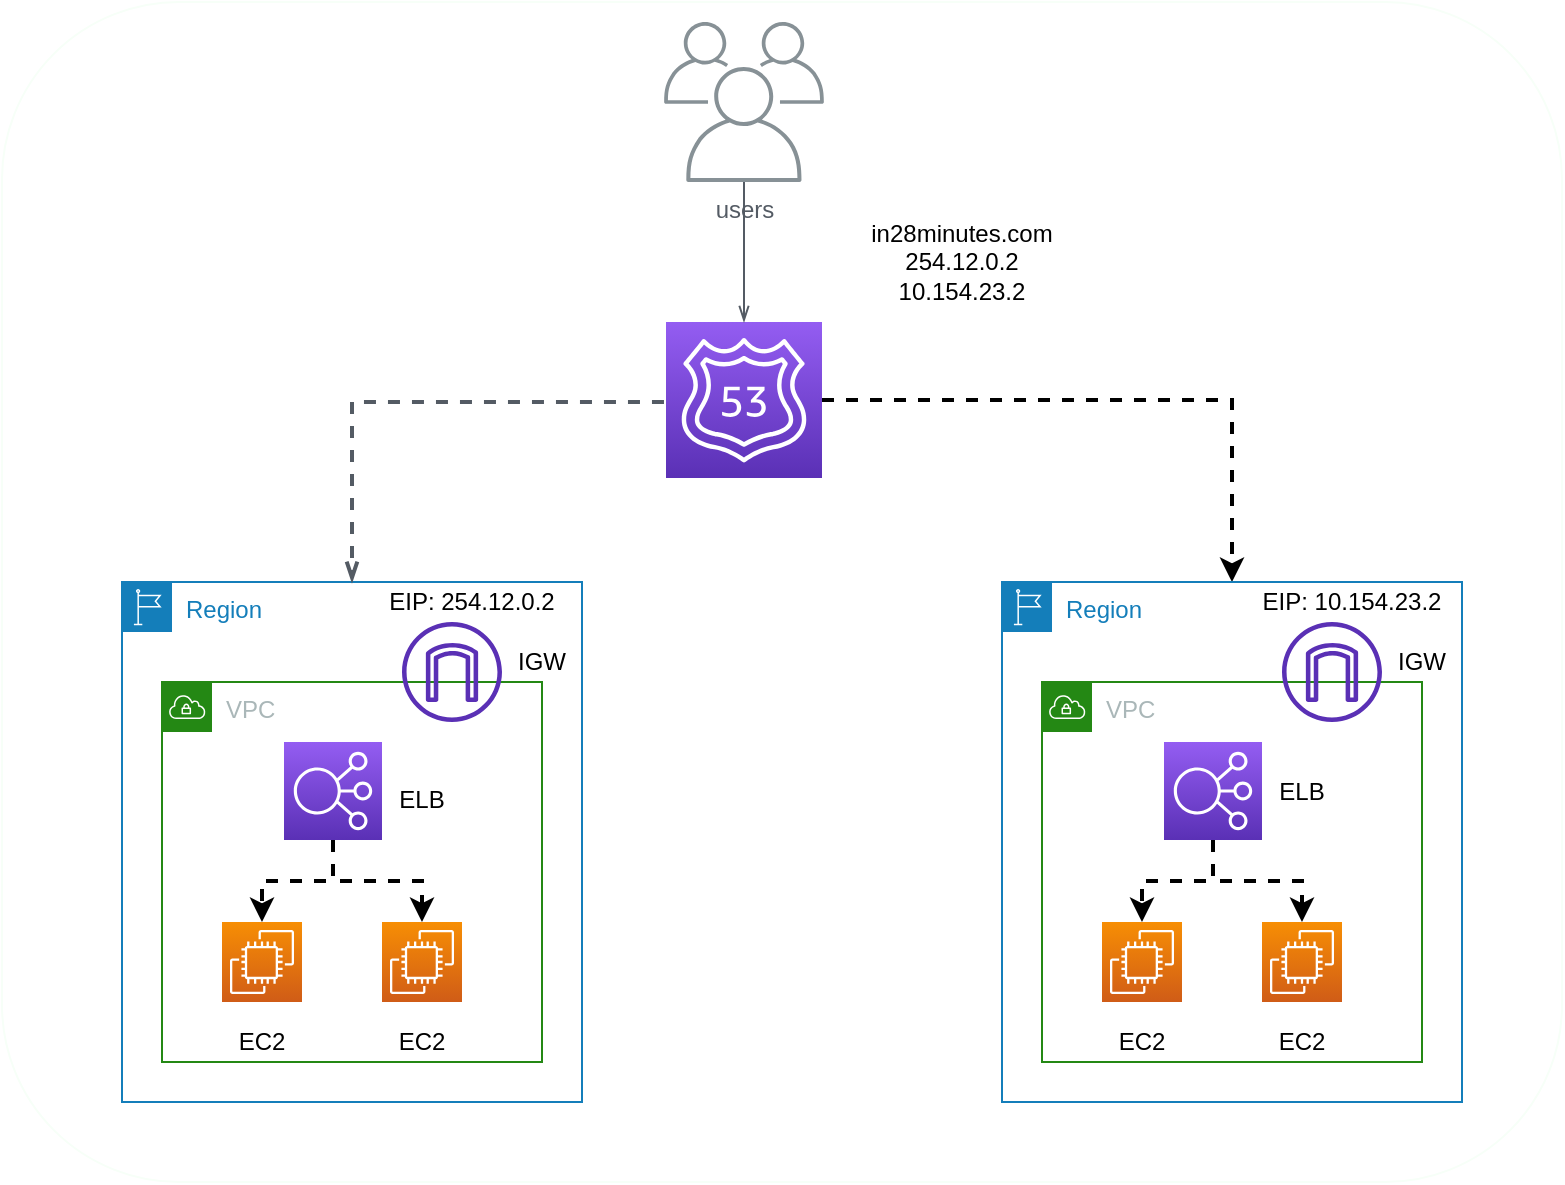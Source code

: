<mxfile version="12.9.9" type="device"><diagram id="NvpqJBKRmjGPZKzPypbm" name="Page-1"><mxGraphModel dx="1106" dy="778" grid="1" gridSize="10" guides="1" tooltips="1" connect="1" arrows="1" fold="1" page="1" pageScale="1" pageWidth="1654" pageHeight="1169" math="0" shadow="0"><root><mxCell id="0"/><mxCell id="1" parent="0"/><mxCell id="jAO52_8dlUzd9696KGh9-1" value="" style="rounded=1;whiteSpace=wrap;html=1;strokeColor=#F7FFF8;" parent="1" vertex="1"><mxGeometry x="270" y="10" width="780" height="590" as="geometry"/></mxCell><mxCell id="MUY71AIxzCRUjd8wj3wI-74" style="edgeStyle=orthogonalEdgeStyle;rounded=0;orthogonalLoop=1;jettySize=auto;html=1;dashed=1;strokeWidth=2;" parent="1" source="MUY71AIxzCRUjd8wj3wI-47" target="MUY71AIxzCRUjd8wj3wI-66" edge="1"><mxGeometry relative="1" as="geometry"/></mxCell><mxCell id="MUY71AIxzCRUjd8wj3wI-47" value="" style="outlineConnect=0;fontColor=#232F3E;gradientColor=#945DF2;gradientDirection=north;fillColor=#5A30B5;strokeColor=#ffffff;dashed=0;verticalLabelPosition=bottom;verticalAlign=top;align=center;html=1;fontSize=12;fontStyle=0;aspect=fixed;shape=mxgraph.aws4.resourceIcon;resIcon=mxgraph.aws4.route_53;shadow=0;" parent="1" vertex="1"><mxGeometry x="602" y="170" width="78" height="78" as="geometry"/></mxCell><mxCell id="MUY71AIxzCRUjd8wj3wI-49" value="Region" style="points=[[0,0],[0.25,0],[0.5,0],[0.75,0],[1,0],[1,0.25],[1,0.5],[1,0.75],[1,1],[0.75,1],[0.5,1],[0.25,1],[0,1],[0,0.75],[0,0.5],[0,0.25]];outlineConnect=0;gradientColor=none;html=1;whiteSpace=wrap;fontSize=12;fontStyle=0;shape=mxgraph.aws4.group;grIcon=mxgraph.aws4.group_region;strokeColor=#147EBA;fillColor=none;verticalAlign=top;align=left;spacingLeft=30;fontColor=#147EBA;dashed=0;shadow=0;" parent="1" vertex="1"><mxGeometry x="330" y="300" width="230" height="260" as="geometry"/></mxCell><mxCell id="MUY71AIxzCRUjd8wj3wI-51" value="VPC" style="points=[[0,0],[0.25,0],[0.5,0],[0.75,0],[1,0],[1,0.25],[1,0.5],[1,0.75],[1,1],[0.75,1],[0.5,1],[0.25,1],[0,1],[0,0.75],[0,0.5],[0,0.25]];outlineConnect=0;gradientColor=none;html=1;whiteSpace=wrap;fontSize=12;fontStyle=0;shape=mxgraph.aws4.group;grIcon=mxgraph.aws4.group_vpc;strokeColor=#248814;fillColor=none;verticalAlign=top;align=left;spacingLeft=30;fontColor=#AAB7B8;dashed=0;shadow=0;" parent="1" vertex="1"><mxGeometry x="350" y="350" width="190" height="190" as="geometry"/></mxCell><mxCell id="MUY71AIxzCRUjd8wj3wI-53" value="" style="outlineConnect=0;fontColor=#232F3E;gradientColor=none;fillColor=#5A30B5;strokeColor=none;dashed=0;verticalLabelPosition=bottom;verticalAlign=top;align=center;html=1;fontSize=12;fontStyle=0;aspect=fixed;pointerEvents=1;shape=mxgraph.aws4.internet_gateway;shadow=0;" parent="1" vertex="1"><mxGeometry x="470" y="320" width="50" height="50" as="geometry"/></mxCell><mxCell id="MUY71AIxzCRUjd8wj3wI-64" style="edgeStyle=orthogonalEdgeStyle;rounded=0;orthogonalLoop=1;jettySize=auto;html=1;dashed=1;strokeWidth=2;" parent="1" source="MUY71AIxzCRUjd8wj3wI-55" target="MUY71AIxzCRUjd8wj3wI-57" edge="1"><mxGeometry relative="1" as="geometry"/></mxCell><mxCell id="MUY71AIxzCRUjd8wj3wI-65" style="edgeStyle=orthogonalEdgeStyle;rounded=0;orthogonalLoop=1;jettySize=auto;html=1;dashed=1;strokeWidth=2;" parent="1" source="MUY71AIxzCRUjd8wj3wI-55" target="MUY71AIxzCRUjd8wj3wI-58" edge="1"><mxGeometry relative="1" as="geometry"/></mxCell><mxCell id="MUY71AIxzCRUjd8wj3wI-55" value="" style="outlineConnect=0;fontColor=#232F3E;gradientColor=#945DF2;gradientDirection=north;fillColor=#5A30B5;strokeColor=#ffffff;dashed=0;verticalLabelPosition=bottom;verticalAlign=top;align=center;html=1;fontSize=12;fontStyle=0;aspect=fixed;shape=mxgraph.aws4.resourceIcon;resIcon=mxgraph.aws4.elastic_load_balancing;shadow=0;direction=south;rotation=-90;" parent="1" vertex="1"><mxGeometry x="411" y="380" width="49" height="49" as="geometry"/></mxCell><mxCell id="MUY71AIxzCRUjd8wj3wI-57" value="" style="outlineConnect=0;fontColor=#232F3E;gradientColor=#F78E04;gradientDirection=north;fillColor=#D05C17;strokeColor=#ffffff;dashed=0;verticalLabelPosition=bottom;verticalAlign=top;align=center;html=1;fontSize=12;fontStyle=0;aspect=fixed;shape=mxgraph.aws4.resourceIcon;resIcon=mxgraph.aws4.ec2;shadow=0;" parent="1" vertex="1"><mxGeometry x="380" y="470" width="40" height="40" as="geometry"/></mxCell><mxCell id="MUY71AIxzCRUjd8wj3wI-58" value="" style="outlineConnect=0;fontColor=#232F3E;gradientColor=#F78E04;gradientDirection=north;fillColor=#D05C17;strokeColor=#ffffff;dashed=0;verticalLabelPosition=bottom;verticalAlign=top;align=center;html=1;fontSize=12;fontStyle=0;aspect=fixed;shape=mxgraph.aws4.resourceIcon;resIcon=mxgraph.aws4.ec2;shadow=0;" parent="1" vertex="1"><mxGeometry x="460" y="470" width="40" height="40" as="geometry"/></mxCell><mxCell id="MUY71AIxzCRUjd8wj3wI-61" value="users" style="outlineConnect=0;gradientColor=none;fontColor=#545B64;strokeColor=none;fillColor=#879196;dashed=0;verticalLabelPosition=bottom;verticalAlign=top;align=center;html=1;fontSize=12;fontStyle=0;aspect=fixed;shape=mxgraph.aws4.illustration_users;pointerEvents=1;shadow=0;" parent="1" vertex="1"><mxGeometry x="601" y="20" width="80" height="80" as="geometry"/></mxCell><mxCell id="MUY71AIxzCRUjd8wj3wI-62" value="" style="edgeStyle=orthogonalEdgeStyle;html=1;endArrow=openThin;elbow=vertical;startArrow=none;endFill=0;strokeColor=#545B64;rounded=0;exitX=-0.013;exitY=0.513;exitDx=0;exitDy=0;exitPerimeter=0;dashed=1;strokeWidth=2;" parent="1" source="MUY71AIxzCRUjd8wj3wI-47" target="MUY71AIxzCRUjd8wj3wI-49" edge="1"><mxGeometry width="100" relative="1" as="geometry"><mxPoint x="600" y="280" as="sourcePoint"/><mxPoint x="700" y="280" as="targetPoint"/></mxGeometry></mxCell><mxCell id="MUY71AIxzCRUjd8wj3wI-63" value="" style="edgeStyle=orthogonalEdgeStyle;html=1;endArrow=openThin;elbow=vertical;startArrow=none;endFill=0;strokeColor=#545B64;rounded=0;" parent="1" source="MUY71AIxzCRUjd8wj3wI-61" target="MUY71AIxzCRUjd8wj3wI-47" edge="1"><mxGeometry width="100" relative="1" as="geometry"><mxPoint x="600" y="280" as="sourcePoint"/><mxPoint x="700" y="280" as="targetPoint"/></mxGeometry></mxCell><mxCell id="MUY71AIxzCRUjd8wj3wI-66" value="Region" style="points=[[0,0],[0.25,0],[0.5,0],[0.75,0],[1,0],[1,0.25],[1,0.5],[1,0.75],[1,1],[0.75,1],[0.5,1],[0.25,1],[0,1],[0,0.75],[0,0.5],[0,0.25]];outlineConnect=0;gradientColor=none;html=1;whiteSpace=wrap;fontSize=12;fontStyle=0;shape=mxgraph.aws4.group;grIcon=mxgraph.aws4.group_region;strokeColor=#147EBA;fillColor=none;verticalAlign=top;align=left;spacingLeft=30;fontColor=#147EBA;dashed=0;shadow=0;" parent="1" vertex="1"><mxGeometry x="770" y="300" width="230" height="260" as="geometry"/></mxCell><mxCell id="MUY71AIxzCRUjd8wj3wI-67" value="VPC" style="points=[[0,0],[0.25,0],[0.5,0],[0.75,0],[1,0],[1,0.25],[1,0.5],[1,0.75],[1,1],[0.75,1],[0.5,1],[0.25,1],[0,1],[0,0.75],[0,0.5],[0,0.25]];outlineConnect=0;gradientColor=none;html=1;whiteSpace=wrap;fontSize=12;fontStyle=0;shape=mxgraph.aws4.group;grIcon=mxgraph.aws4.group_vpc;strokeColor=#248814;fillColor=none;verticalAlign=top;align=left;spacingLeft=30;fontColor=#AAB7B8;dashed=0;shadow=0;" parent="1" vertex="1"><mxGeometry x="790" y="350" width="190" height="190" as="geometry"/></mxCell><mxCell id="MUY71AIxzCRUjd8wj3wI-68" value="" style="outlineConnect=0;fontColor=#232F3E;gradientColor=none;fillColor=#5A30B5;strokeColor=none;dashed=0;verticalLabelPosition=bottom;verticalAlign=top;align=center;html=1;fontSize=12;fontStyle=0;aspect=fixed;pointerEvents=1;shape=mxgraph.aws4.internet_gateway;shadow=0;" parent="1" vertex="1"><mxGeometry x="910" y="320" width="50" height="50" as="geometry"/></mxCell><mxCell id="MUY71AIxzCRUjd8wj3wI-69" style="edgeStyle=orthogonalEdgeStyle;rounded=0;orthogonalLoop=1;jettySize=auto;html=1;dashed=1;strokeWidth=2;" parent="1" source="MUY71AIxzCRUjd8wj3wI-71" target="MUY71AIxzCRUjd8wj3wI-72" edge="1"><mxGeometry relative="1" as="geometry"/></mxCell><mxCell id="MUY71AIxzCRUjd8wj3wI-70" style="edgeStyle=orthogonalEdgeStyle;rounded=0;orthogonalLoop=1;jettySize=auto;html=1;dashed=1;strokeWidth=2;" parent="1" source="MUY71AIxzCRUjd8wj3wI-71" target="MUY71AIxzCRUjd8wj3wI-73" edge="1"><mxGeometry relative="1" as="geometry"/></mxCell><mxCell id="MUY71AIxzCRUjd8wj3wI-71" value="" style="outlineConnect=0;fontColor=#232F3E;gradientColor=#945DF2;gradientDirection=north;fillColor=#5A30B5;strokeColor=#ffffff;dashed=0;verticalLabelPosition=bottom;verticalAlign=top;align=center;html=1;fontSize=12;fontStyle=0;aspect=fixed;shape=mxgraph.aws4.resourceIcon;resIcon=mxgraph.aws4.elastic_load_balancing;shadow=0;direction=south;rotation=-90;" parent="1" vertex="1"><mxGeometry x="851" y="380" width="49" height="49" as="geometry"/></mxCell><mxCell id="MUY71AIxzCRUjd8wj3wI-72" value="" style="outlineConnect=0;fontColor=#232F3E;gradientColor=#F78E04;gradientDirection=north;fillColor=#D05C17;strokeColor=#ffffff;dashed=0;verticalLabelPosition=bottom;verticalAlign=top;align=center;html=1;fontSize=12;fontStyle=0;aspect=fixed;shape=mxgraph.aws4.resourceIcon;resIcon=mxgraph.aws4.ec2;shadow=0;" parent="1" vertex="1"><mxGeometry x="820" y="470" width="40" height="40" as="geometry"/></mxCell><mxCell id="MUY71AIxzCRUjd8wj3wI-73" value="" style="outlineConnect=0;fontColor=#232F3E;gradientColor=#F78E04;gradientDirection=north;fillColor=#D05C17;strokeColor=#ffffff;dashed=0;verticalLabelPosition=bottom;verticalAlign=top;align=center;html=1;fontSize=12;fontStyle=0;aspect=fixed;shape=mxgraph.aws4.resourceIcon;resIcon=mxgraph.aws4.ec2;shadow=0;" parent="1" vertex="1"><mxGeometry x="900" y="470" width="40" height="40" as="geometry"/></mxCell><mxCell id="MUY71AIxzCRUjd8wj3wI-75" value="IGW" style="text;html=1;strokeColor=none;fillColor=none;align=center;verticalAlign=middle;whiteSpace=wrap;rounded=0;shadow=0;" parent="1" vertex="1"><mxGeometry x="520" y="330" width="40" height="20" as="geometry"/></mxCell><mxCell id="MUY71AIxzCRUjd8wj3wI-84" value="IGW" style="text;html=1;strokeColor=none;fillColor=none;align=center;verticalAlign=middle;whiteSpace=wrap;rounded=0;shadow=0;" parent="1" vertex="1"><mxGeometry x="960" y="330" width="40" height="20" as="geometry"/></mxCell><mxCell id="MUY71AIxzCRUjd8wj3wI-85" value="EC2" style="text;html=1;strokeColor=none;fillColor=none;align=center;verticalAlign=middle;whiteSpace=wrap;rounded=0;shadow=0;" parent="1" vertex="1"><mxGeometry x="380" y="520" width="40" height="20" as="geometry"/></mxCell><mxCell id="MUY71AIxzCRUjd8wj3wI-86" value="EC2" style="text;html=1;strokeColor=none;fillColor=none;align=center;verticalAlign=middle;whiteSpace=wrap;rounded=0;shadow=0;" parent="1" vertex="1"><mxGeometry x="460" y="520" width="40" height="20" as="geometry"/></mxCell><mxCell id="MUY71AIxzCRUjd8wj3wI-87" value="EC2" style="text;html=1;strokeColor=none;fillColor=none;align=center;verticalAlign=middle;whiteSpace=wrap;rounded=0;shadow=0;" parent="1" vertex="1"><mxGeometry x="820" y="520" width="40" height="20" as="geometry"/></mxCell><mxCell id="MUY71AIxzCRUjd8wj3wI-88" value="EC2" style="text;html=1;strokeColor=none;fillColor=none;align=center;verticalAlign=middle;whiteSpace=wrap;rounded=0;shadow=0;" parent="1" vertex="1"><mxGeometry x="900" y="520" width="40" height="20" as="geometry"/></mxCell><mxCell id="MUY71AIxzCRUjd8wj3wI-89" value="ELB" style="text;html=1;strokeColor=none;fillColor=none;align=center;verticalAlign=middle;whiteSpace=wrap;rounded=0;shadow=0;" parent="1" vertex="1"><mxGeometry x="900" y="394.5" width="40" height="20" as="geometry"/></mxCell><mxCell id="MUY71AIxzCRUjd8wj3wI-90" value="ELB" style="text;html=1;strokeColor=none;fillColor=none;align=center;verticalAlign=middle;whiteSpace=wrap;rounded=0;shadow=0;" parent="1" vertex="1"><mxGeometry x="460" y="399" width="40" height="20" as="geometry"/></mxCell><mxCell id="MUY71AIxzCRUjd8wj3wI-91" value="in28minutes.com&lt;br&gt;254.12.0.2&lt;br&gt;10.154.23.2" style="text;html=1;strokeColor=none;fillColor=none;align=center;verticalAlign=middle;whiteSpace=wrap;rounded=0;shadow=0;" parent="1" vertex="1"><mxGeometry x="730" y="130" width="40" height="20" as="geometry"/></mxCell><mxCell id="MUY71AIxzCRUjd8wj3wI-92" value="EIP: 10.154.23.2" style="text;html=1;strokeColor=none;fillColor=none;align=center;verticalAlign=middle;whiteSpace=wrap;rounded=0;shadow=0;" parent="1" vertex="1"><mxGeometry x="890" y="300" width="110" height="20" as="geometry"/></mxCell><mxCell id="MUY71AIxzCRUjd8wj3wI-93" value="EIP: 254.12.0.2" style="text;html=1;strokeColor=none;fillColor=none;align=center;verticalAlign=middle;whiteSpace=wrap;rounded=0;shadow=0;" parent="1" vertex="1"><mxGeometry x="450" y="300" width="110" height="20" as="geometry"/></mxCell></root></mxGraphModel></diagram></mxfile>